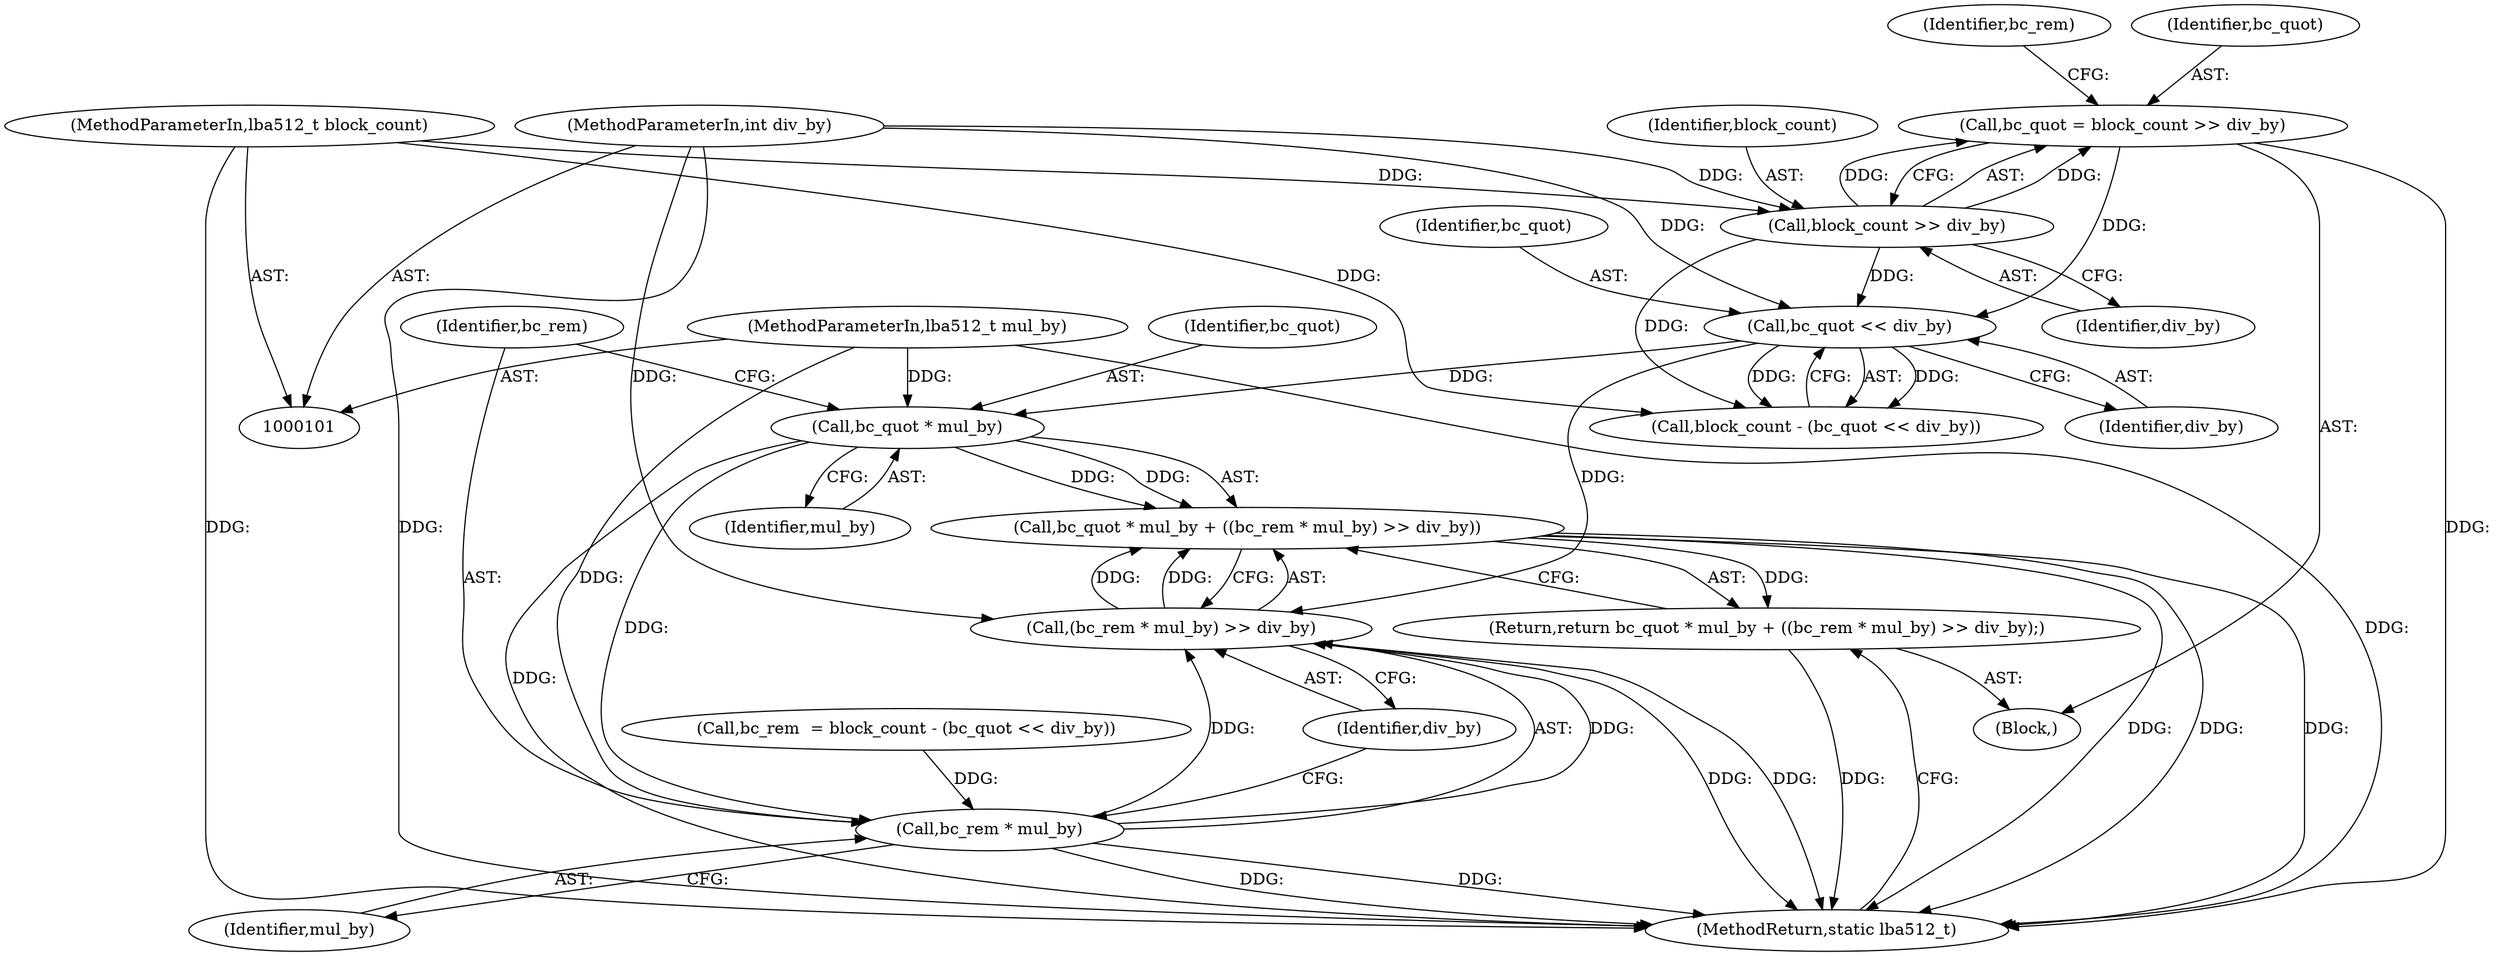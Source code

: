 digraph "1_u-boot_master_16@del" {
"1000122" [label="(Call,bc_quot * mul_by)"];
"1000117" [label="(Call,bc_quot << div_by)"];
"1000108" [label="(Call,bc_quot = block_count >> div_by)"];
"1000110" [label="(Call,block_count >> div_by)"];
"1000102" [label="(MethodParameterIn,lba512_t block_count)"];
"1000104" [label="(MethodParameterIn,int div_by)"];
"1000103" [label="(MethodParameterIn,lba512_t mul_by)"];
"1000121" [label="(Call,bc_quot * mul_by + ((bc_rem * mul_by) >> div_by))"];
"1000120" [label="(Return,return bc_quot * mul_by + ((bc_rem * mul_by) >> div_by);)"];
"1000126" [label="(Call,bc_rem * mul_by)"];
"1000125" [label="(Call,(bc_rem * mul_by) >> div_by)"];
"1000105" [label="(Block,)"];
"1000127" [label="(Identifier,bc_rem)"];
"1000126" [label="(Call,bc_rem * mul_by)"];
"1000103" [label="(MethodParameterIn,lba512_t mul_by)"];
"1000104" [label="(MethodParameterIn,int div_by)"];
"1000113" [label="(Call,bc_rem  = block_count - (bc_quot << div_by))"];
"1000124" [label="(Identifier,mul_by)"];
"1000129" [label="(Identifier,div_by)"];
"1000125" [label="(Call,(bc_rem * mul_by) >> div_by)"];
"1000111" [label="(Identifier,block_count)"];
"1000110" [label="(Call,block_count >> div_by)"];
"1000115" [label="(Call,block_count - (bc_quot << div_by))"];
"1000117" [label="(Call,bc_quot << div_by)"];
"1000119" [label="(Identifier,div_by)"];
"1000108" [label="(Call,bc_quot = block_count >> div_by)"];
"1000122" [label="(Call,bc_quot * mul_by)"];
"1000121" [label="(Call,bc_quot * mul_by + ((bc_rem * mul_by) >> div_by))"];
"1000120" [label="(Return,return bc_quot * mul_by + ((bc_rem * mul_by) >> div_by);)"];
"1000102" [label="(MethodParameterIn,lba512_t block_count)"];
"1000118" [label="(Identifier,bc_quot)"];
"1000114" [label="(Identifier,bc_rem)"];
"1000123" [label="(Identifier,bc_quot)"];
"1000128" [label="(Identifier,mul_by)"];
"1000109" [label="(Identifier,bc_quot)"];
"1000112" [label="(Identifier,div_by)"];
"1000130" [label="(MethodReturn,static lba512_t)"];
"1000122" -> "1000121"  [label="AST: "];
"1000122" -> "1000124"  [label="CFG: "];
"1000123" -> "1000122"  [label="AST: "];
"1000124" -> "1000122"  [label="AST: "];
"1000127" -> "1000122"  [label="CFG: "];
"1000122" -> "1000130"  [label="DDG: "];
"1000122" -> "1000121"  [label="DDG: "];
"1000122" -> "1000121"  [label="DDG: "];
"1000117" -> "1000122"  [label="DDG: "];
"1000103" -> "1000122"  [label="DDG: "];
"1000122" -> "1000126"  [label="DDG: "];
"1000117" -> "1000115"  [label="AST: "];
"1000117" -> "1000119"  [label="CFG: "];
"1000118" -> "1000117"  [label="AST: "];
"1000119" -> "1000117"  [label="AST: "];
"1000115" -> "1000117"  [label="CFG: "];
"1000117" -> "1000115"  [label="DDG: "];
"1000117" -> "1000115"  [label="DDG: "];
"1000108" -> "1000117"  [label="DDG: "];
"1000110" -> "1000117"  [label="DDG: "];
"1000104" -> "1000117"  [label="DDG: "];
"1000117" -> "1000125"  [label="DDG: "];
"1000108" -> "1000105"  [label="AST: "];
"1000108" -> "1000110"  [label="CFG: "];
"1000109" -> "1000108"  [label="AST: "];
"1000110" -> "1000108"  [label="AST: "];
"1000114" -> "1000108"  [label="CFG: "];
"1000108" -> "1000130"  [label="DDG: "];
"1000110" -> "1000108"  [label="DDG: "];
"1000110" -> "1000108"  [label="DDG: "];
"1000110" -> "1000112"  [label="CFG: "];
"1000111" -> "1000110"  [label="AST: "];
"1000112" -> "1000110"  [label="AST: "];
"1000102" -> "1000110"  [label="DDG: "];
"1000104" -> "1000110"  [label="DDG: "];
"1000110" -> "1000115"  [label="DDG: "];
"1000102" -> "1000101"  [label="AST: "];
"1000102" -> "1000130"  [label="DDG: "];
"1000102" -> "1000115"  [label="DDG: "];
"1000104" -> "1000101"  [label="AST: "];
"1000104" -> "1000130"  [label="DDG: "];
"1000104" -> "1000125"  [label="DDG: "];
"1000103" -> "1000101"  [label="AST: "];
"1000103" -> "1000130"  [label="DDG: "];
"1000103" -> "1000126"  [label="DDG: "];
"1000121" -> "1000120"  [label="AST: "];
"1000121" -> "1000125"  [label="CFG: "];
"1000125" -> "1000121"  [label="AST: "];
"1000120" -> "1000121"  [label="CFG: "];
"1000121" -> "1000130"  [label="DDG: "];
"1000121" -> "1000130"  [label="DDG: "];
"1000121" -> "1000130"  [label="DDG: "];
"1000121" -> "1000120"  [label="DDG: "];
"1000125" -> "1000121"  [label="DDG: "];
"1000125" -> "1000121"  [label="DDG: "];
"1000120" -> "1000105"  [label="AST: "];
"1000130" -> "1000120"  [label="CFG: "];
"1000120" -> "1000130"  [label="DDG: "];
"1000126" -> "1000125"  [label="AST: "];
"1000126" -> "1000128"  [label="CFG: "];
"1000127" -> "1000126"  [label="AST: "];
"1000128" -> "1000126"  [label="AST: "];
"1000129" -> "1000126"  [label="CFG: "];
"1000126" -> "1000130"  [label="DDG: "];
"1000126" -> "1000130"  [label="DDG: "];
"1000126" -> "1000125"  [label="DDG: "];
"1000126" -> "1000125"  [label="DDG: "];
"1000113" -> "1000126"  [label="DDG: "];
"1000125" -> "1000129"  [label="CFG: "];
"1000129" -> "1000125"  [label="AST: "];
"1000125" -> "1000130"  [label="DDG: "];
"1000125" -> "1000130"  [label="DDG: "];
}
